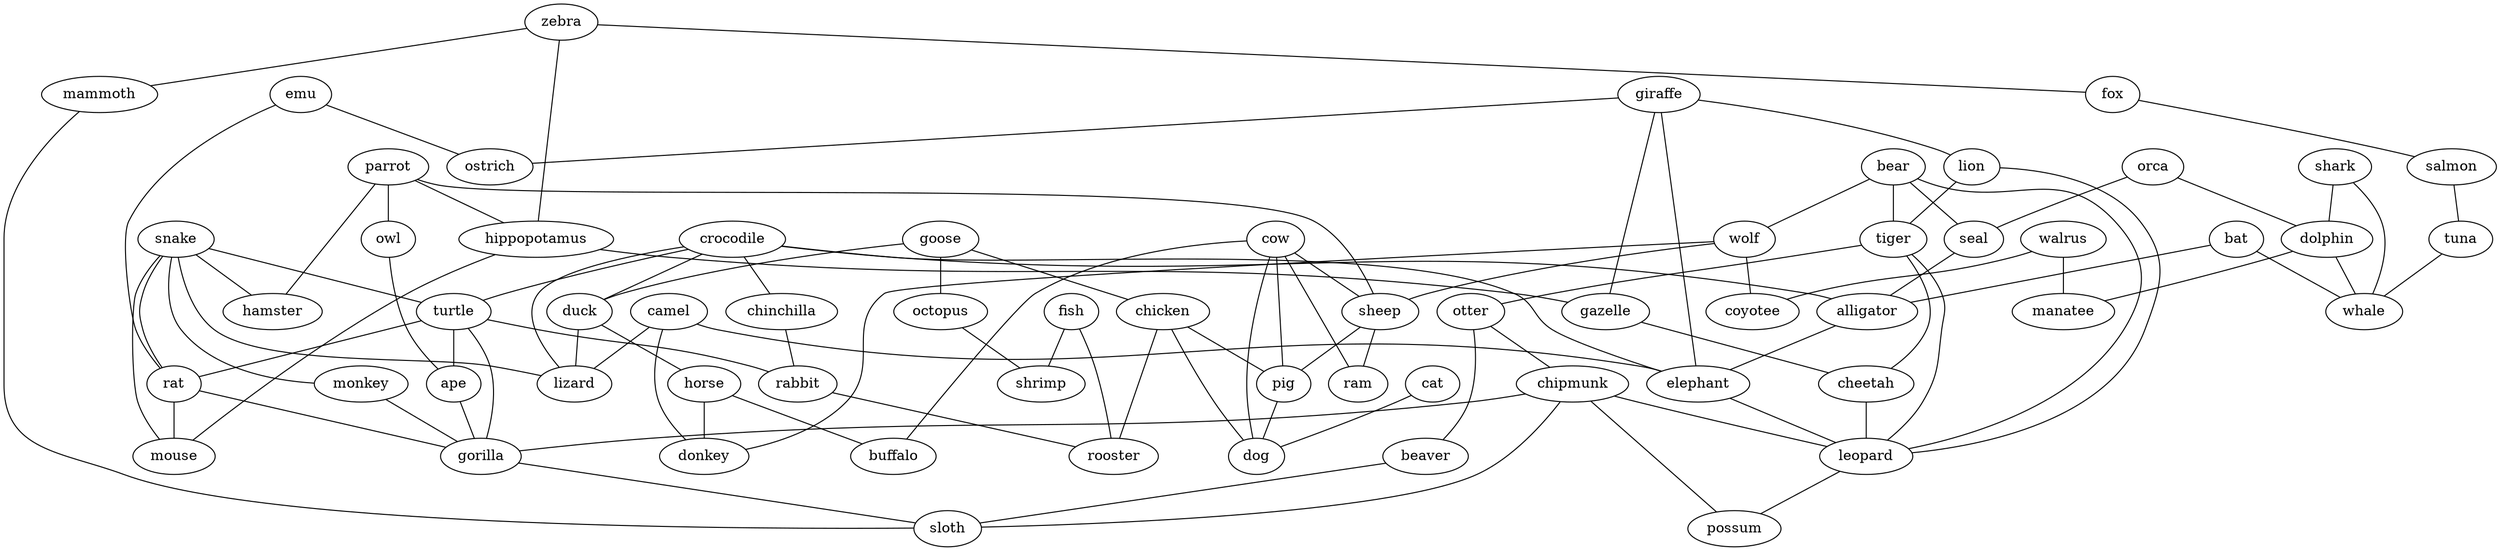 strict graph G {
camel;
crocodile;
bear;
giraffe;
snake;
bat;
parrot;
emu;
walrus;
orca;
turtle;
fish;
goose;
lion;
zebra;
seal;
chicken;
hippopotamus;
fox;
salmon;
cow;
ostrich;
wolf;
hamster;
octopus;
owl;
gazelle;
shark;
duck;
tuna;
ape;
sheep;
horse;
monkey;
alligator;
chinchilla;
ram;
tiger;
rabbit;
rooster;
otter;
cat;
lizard;
donkey;
chipmunk;
dolphin;
pig;
rat;
beaver;
shrimp;
mouse;
elephant;
cheetah;
coyotee;
leopard;
possum;
manatee;
whale;
buffalo;
dog;
gorilla;
mammoth;
sloth;
camel -- lizard  [weight=1];
camel -- donkey  [weight=1];
camel -- elephant  [weight=1];
crocodile -- turtle  [weight=1];
crocodile -- alligator  [weight=1];
crocodile -- elephant  [weight=1];
crocodile -- lizard  [weight=1];
crocodile -- chinchilla  [weight=1];
crocodile -- duck  [weight=1];
bear -- tiger  [weight=1];
bear -- wolf  [weight=1];
bear -- leopard  [weight=1];
bear -- seal  [weight=1];
giraffe -- gazelle  [weight=1];
giraffe -- ostrich  [weight=1];
giraffe -- lion  [weight=1];
giraffe -- elephant  [weight=1];
snake -- turtle  [weight=1];
snake -- monkey  [weight=1];
snake -- lizard  [weight=1];
snake -- rat  [weight=1];
snake -- hamster  [weight=1];
snake -- mouse  [weight=1];
bat -- alligator  [weight=1];
bat -- whale  [weight=1];
parrot -- sheep  [weight=1];
parrot -- owl  [weight=1];
parrot -- hamster  [weight=1];
parrot -- hippopotamus  [weight=1];
emu -- rat  [weight=1];
emu -- ostrich  [weight=1];
walrus -- manatee  [weight=1];
walrus -- coyotee  [weight=1];
orca -- dolphin  [weight=1];
orca -- seal  [weight=1];
turtle -- gorilla  [weight=1];
turtle -- rat  [weight=1];
turtle -- rabbit  [weight=1];
turtle -- ape  [weight=1];
fish -- rooster  [weight=1];
fish -- shrimp  [weight=1];
goose -- chicken  [weight=1];
goose -- octopus  [weight=1];
goose -- duck  [weight=1];
lion -- tiger  [weight=1];
lion -- leopard  [weight=1];
zebra -- fox  [weight=1];
zebra -- mammoth  [weight=1];
zebra -- hippopotamus  [weight=1];
seal -- alligator  [weight=1];
chicken -- dog  [weight=1];
chicken -- pig  [weight=1];
chicken -- rooster  [weight=1];
hippopotamus -- mouse  [weight=1];
hippopotamus -- gazelle  [weight=1];
fox -- salmon  [weight=1];
salmon -- tuna  [weight=1];
cow -- sheep  [weight=1];
cow -- ram  [weight=1];
cow -- dog  [weight=1];
cow -- pig  [weight=1];
cow -- buffalo  [weight=1];
wolf -- sheep  [weight=1];
wolf -- donkey  [weight=1];
wolf -- coyotee  [weight=1];
octopus -- shrimp  [weight=1];
owl -- ape  [weight=1];
gazelle -- cheetah  [weight=1];
shark -- whale  [weight=1];
shark -- dolphin  [weight=1];
duck -- horse  [weight=1];
duck -- lizard  [weight=1];
tuna -- whale  [weight=1];
ape -- gorilla  [weight=1];
sheep -- ram  [weight=1];
sheep -- pig  [weight=1];
horse -- donkey  [weight=1];
horse -- buffalo  [weight=1];
monkey -- gorilla  [weight=1];
alligator -- elephant  [weight=1];
chinchilla -- rabbit  [weight=1];
tiger -- leopard  [weight=1];
tiger -- cheetah  [weight=1];
tiger -- otter  [weight=1];
rabbit -- rooster  [weight=1];
otter -- chipmunk  [weight=1];
otter -- beaver  [weight=1];
cat -- dog  [weight=1];
chipmunk -- sloth  [weight=1];
chipmunk -- possum  [weight=1];
chipmunk -- leopard  [weight=1];
chipmunk -- gorilla  [weight=1];
dolphin -- manatee  [weight=1];
dolphin -- whale  [weight=1];
pig -- dog  [weight=1];
rat -- gorilla  [weight=1];
rat -- mouse  [weight=1];
beaver -- sloth  [weight=1];
elephant -- leopard  [weight=1];
cheetah -- leopard  [weight=1];
leopard -- possum  [weight=1];
gorilla -- sloth  [weight=1];
mammoth -- sloth  [weight=1];
}
